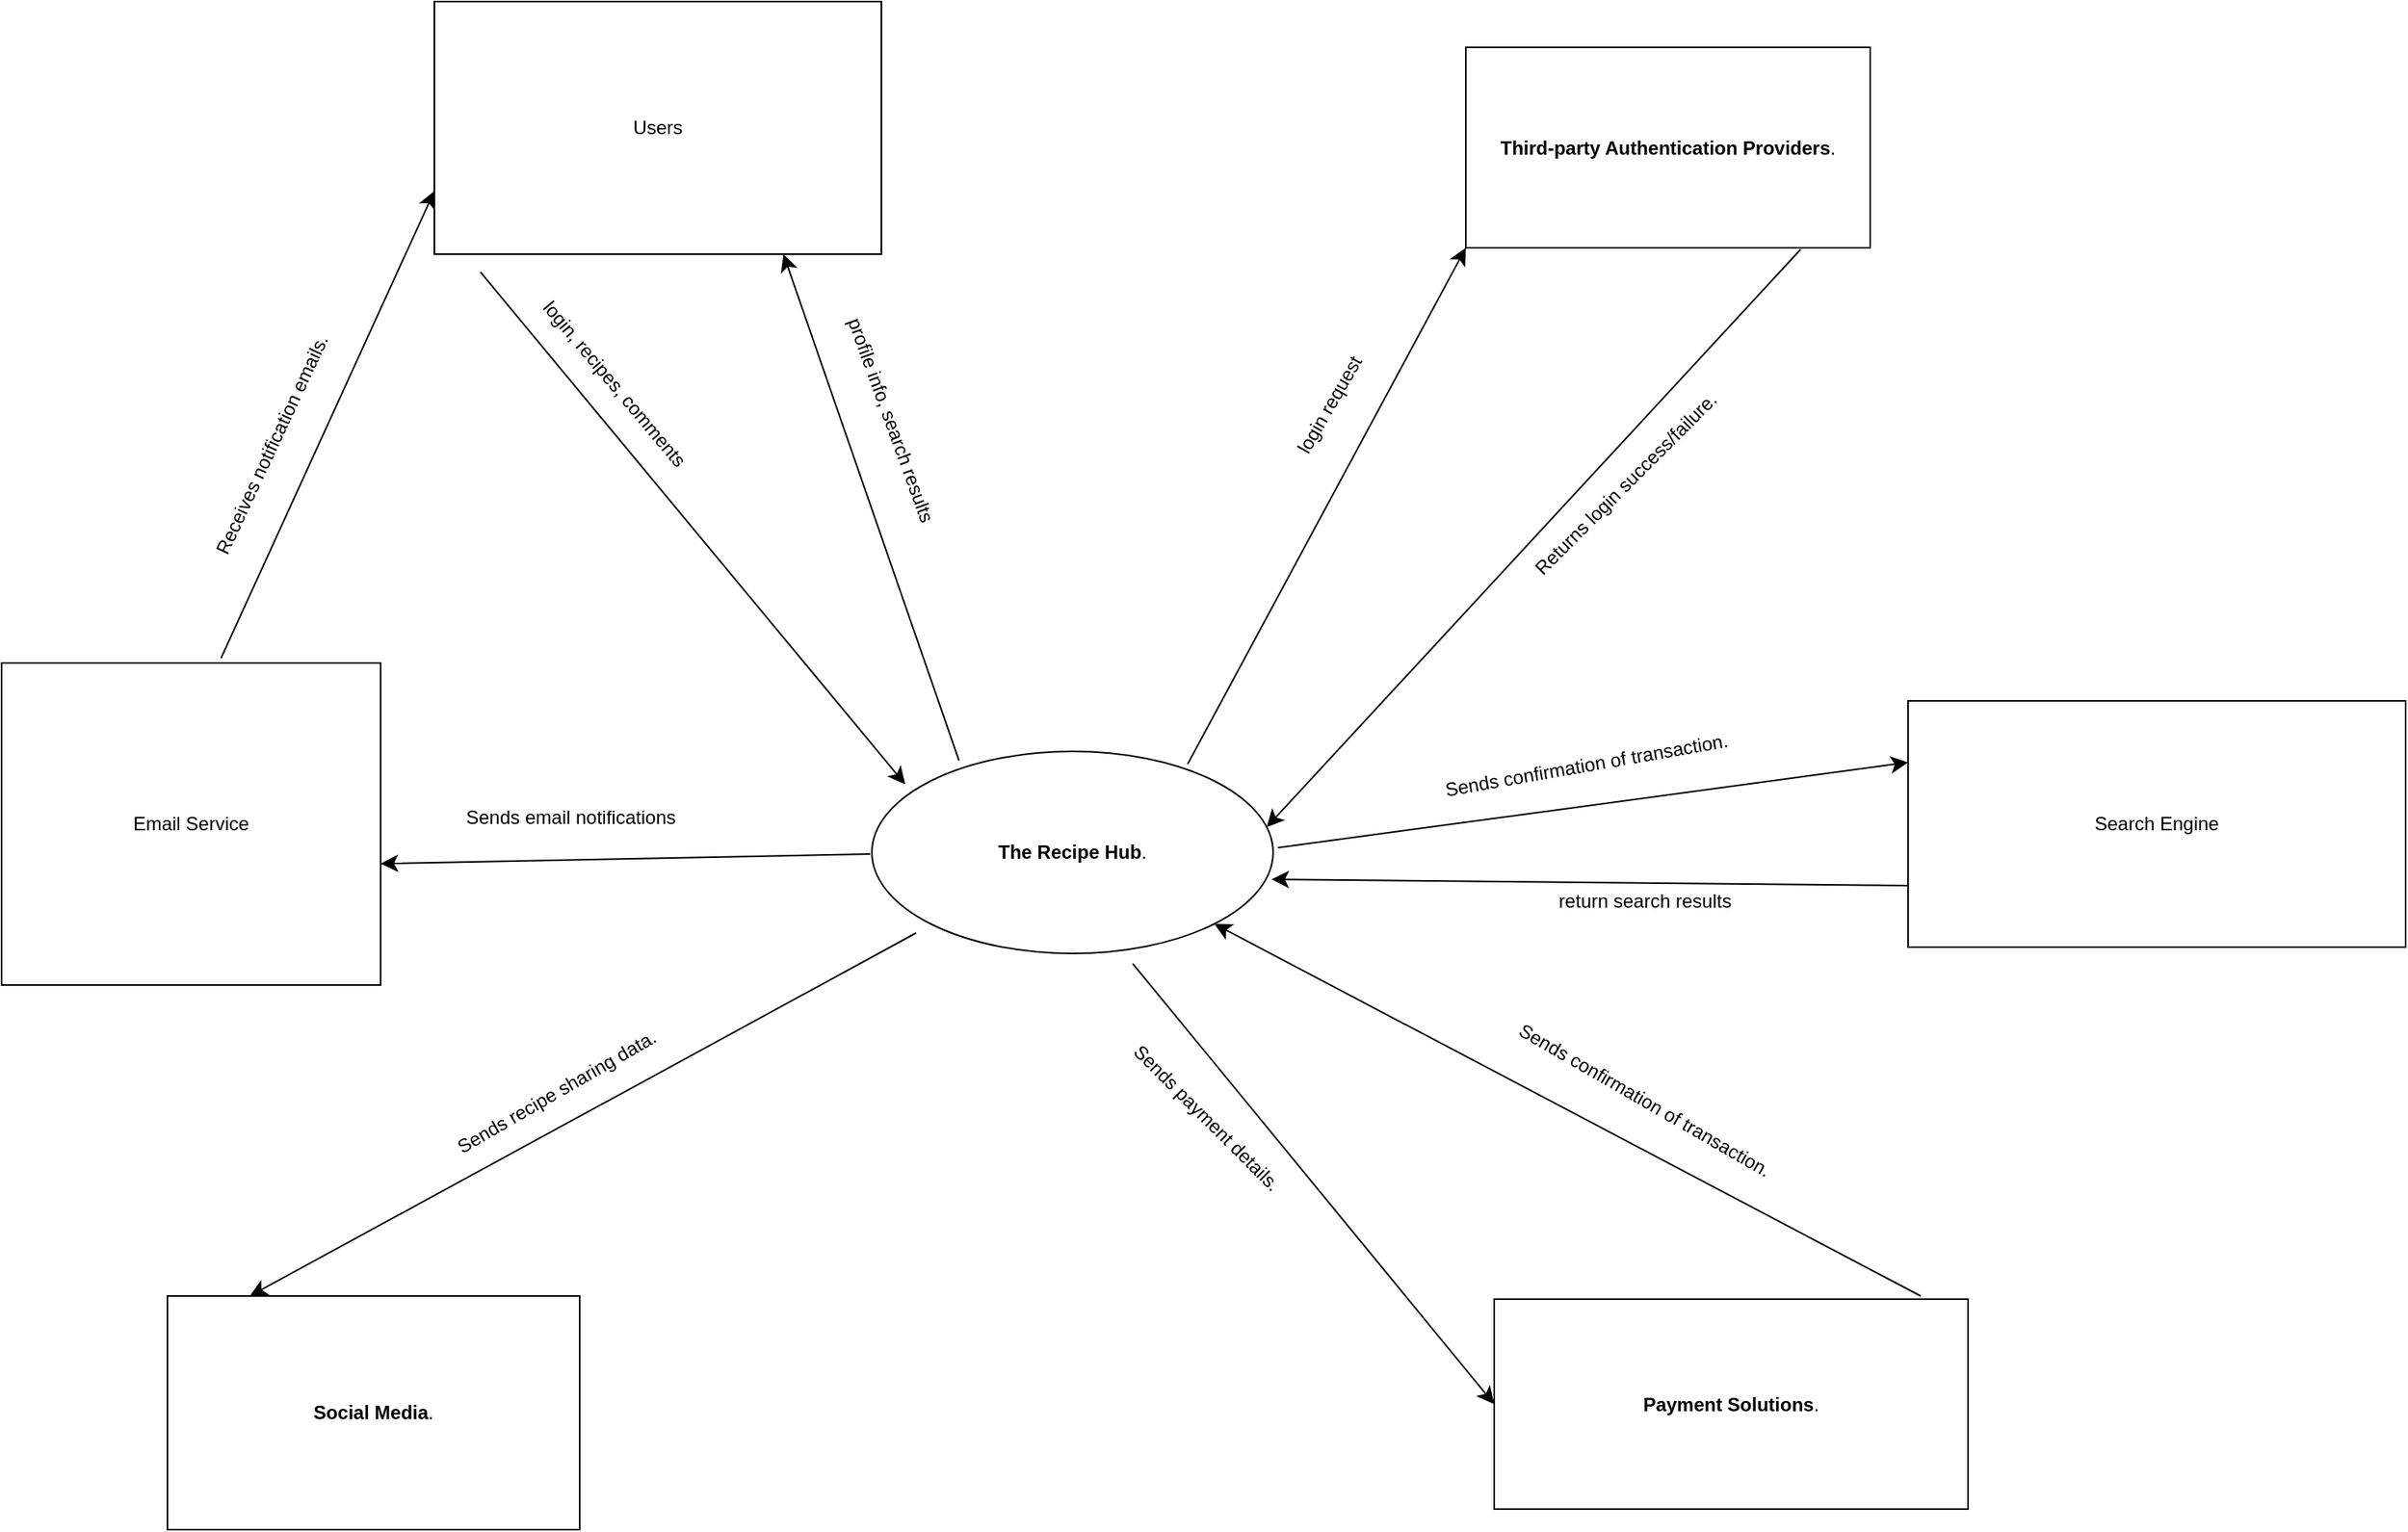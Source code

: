 <mxfile version="24.7.12">
  <diagram name="Page-1" id="NmCDg8uHHaqh0xTIThiI">
    <mxGraphModel dx="2234" dy="1988" grid="0" gridSize="10" guides="1" tooltips="1" connect="1" arrows="1" fold="1" page="0" pageScale="1" pageWidth="850" pageHeight="1100" math="0" shadow="0">
      <root>
        <mxCell id="0" />
        <mxCell id="1" parent="0" />
        <mxCell id="xsqnLpfYKGRckwHzOe4V-1" value="&lt;strong&gt;The Recipe Hub&lt;/strong&gt;." style="ellipse;whiteSpace=wrap;html=1;" vertex="1" parent="1">
          <mxGeometry x="36" y="-509" width="254" height="128" as="geometry" />
        </mxCell>
        <mxCell id="xsqnLpfYKGRckwHzOe4V-2" value="Users" style="rounded=0;whiteSpace=wrap;html=1;" vertex="1" parent="1">
          <mxGeometry x="-241" y="-984" width="283" height="160" as="geometry" />
        </mxCell>
        <mxCell id="xsqnLpfYKGRckwHzOe4V-3" value="&lt;strong&gt;Third-party Authentication Providers&lt;/strong&gt;." style="rounded=0;whiteSpace=wrap;html=1;" vertex="1" parent="1">
          <mxGeometry x="412" y="-955" width="256" height="127" as="geometry" />
        </mxCell>
        <mxCell id="xsqnLpfYKGRckwHzOe4V-4" value="Email Service" style="rounded=0;whiteSpace=wrap;html=1;" vertex="1" parent="1">
          <mxGeometry x="-515" y="-565" width="240" height="204" as="geometry" />
        </mxCell>
        <mxCell id="xsqnLpfYKGRckwHzOe4V-5" value="Search Engine" style="rounded=0;whiteSpace=wrap;html=1;" vertex="1" parent="1">
          <mxGeometry x="692" y="-541" width="315" height="156" as="geometry" />
        </mxCell>
        <mxCell id="xsqnLpfYKGRckwHzOe4V-6" value="&lt;strong&gt;Social Media&lt;/strong&gt;." style="rounded=0;whiteSpace=wrap;html=1;" vertex="1" parent="1">
          <mxGeometry x="-410" y="-164" width="261" height="148" as="geometry" />
        </mxCell>
        <mxCell id="xsqnLpfYKGRckwHzOe4V-7" value="&lt;strong&gt;Payment Solutions&lt;/strong&gt;." style="rounded=0;whiteSpace=wrap;html=1;" vertex="1" parent="1">
          <mxGeometry x="430" y="-162" width="300" height="133" as="geometry" />
        </mxCell>
        <mxCell id="xsqnLpfYKGRckwHzOe4V-9" value="" style="endArrow=classic;html=1;rounded=0;fontSize=12;startSize=8;endSize=8;curved=1;entryX=0.083;entryY=0.163;entryDx=0;entryDy=0;entryPerimeter=0;exitX=0.103;exitY=1.071;exitDx=0;exitDy=0;exitPerimeter=0;" edge="1" parent="1" source="xsqnLpfYKGRckwHzOe4V-2" target="xsqnLpfYKGRckwHzOe4V-1">
          <mxGeometry width="50" height="50" relative="1" as="geometry">
            <mxPoint x="26" y="-630" as="sourcePoint" />
            <mxPoint x="76" y="-680" as="targetPoint" />
          </mxGeometry>
        </mxCell>
        <mxCell id="xsqnLpfYKGRckwHzOe4V-24" value="login, recipes, comments" style="edgeLabel;html=1;align=center;verticalAlign=middle;resizable=0;points=[];fontSize=12;rotation=50;" vertex="1" connectable="0" parent="xsqnLpfYKGRckwHzOe4V-9">
          <mxGeometry x="-0.426" y="2" relative="1" as="geometry">
            <mxPoint x="6" y="-22" as="offset" />
          </mxGeometry>
        </mxCell>
        <mxCell id="xsqnLpfYKGRckwHzOe4V-10" value="" style="endArrow=classic;html=1;rounded=0;fontSize=12;startSize=8;endSize=8;curved=1;entryX=0.788;entryY=0.994;entryDx=0;entryDy=0;entryPerimeter=0;exitX=0.225;exitY=0.038;exitDx=0;exitDy=0;exitPerimeter=0;" edge="1" parent="1">
          <mxGeometry width="50" height="50" relative="1" as="geometry">
            <mxPoint x="91.15" y="-503.176" as="sourcePoint" />
            <mxPoint x="-19.996" y="-824" as="targetPoint" />
          </mxGeometry>
        </mxCell>
        <mxCell id="xsqnLpfYKGRckwHzOe4V-25" value="profile info, search results" style="edgeLabel;html=1;align=center;verticalAlign=middle;resizable=0;points=[];fontSize=12;rotation=70;" vertex="1" connectable="0" parent="xsqnLpfYKGRckwHzOe4V-10">
          <mxGeometry x="0.661" y="-4" relative="1" as="geometry">
            <mxPoint x="45" y="52" as="offset" />
          </mxGeometry>
        </mxCell>
        <mxCell id="xsqnLpfYKGRckwHzOe4V-11" value="" style="endArrow=classic;html=1;rounded=0;fontSize=12;startSize=8;endSize=8;curved=1;entryX=0;entryY=1;entryDx=0;entryDy=0;exitX=0.787;exitY=0.063;exitDx=0;exitDy=0;exitPerimeter=0;" edge="1" parent="1" source="xsqnLpfYKGRckwHzOe4V-1" target="xsqnLpfYKGRckwHzOe4V-3">
          <mxGeometry width="50" height="50" relative="1" as="geometry">
            <mxPoint x="195" y="-466" as="sourcePoint" />
            <mxPoint x="245" y="-516" as="targetPoint" />
          </mxGeometry>
        </mxCell>
        <mxCell id="xsqnLpfYKGRckwHzOe4V-26" value="login request" style="edgeLabel;html=1;align=center;verticalAlign=middle;resizable=0;points=[];fontSize=12;rotation=-60;" vertex="1" connectable="0" parent="xsqnLpfYKGRckwHzOe4V-11">
          <mxGeometry x="0.58" y="3" relative="1" as="geometry">
            <mxPoint x="-47" y="33" as="offset" />
          </mxGeometry>
        </mxCell>
        <mxCell id="xsqnLpfYKGRckwHzOe4V-12" value="" style="endArrow=classic;html=1;rounded=0;fontSize=12;startSize=8;endSize=8;curved=1;entryX=0.984;entryY=0.375;entryDx=0;entryDy=0;entryPerimeter=0;exitX=0.828;exitY=1.008;exitDx=0;exitDy=0;exitPerimeter=0;" edge="1" parent="1" source="xsqnLpfYKGRckwHzOe4V-3" target="xsqnLpfYKGRckwHzOe4V-1">
          <mxGeometry width="50" height="50" relative="1" as="geometry">
            <mxPoint x="480" y="-641" as="sourcePoint" />
            <mxPoint x="396" y="-709" as="targetPoint" />
          </mxGeometry>
        </mxCell>
        <mxCell id="xsqnLpfYKGRckwHzOe4V-27" value="Returns login success/failure." style="edgeLabel;html=1;align=center;verticalAlign=middle;resizable=0;points=[];fontSize=12;rotation=-45;" vertex="1" connectable="0" parent="xsqnLpfYKGRckwHzOe4V-12">
          <mxGeometry x="-0.264" y="3" relative="1" as="geometry">
            <mxPoint x="11" y="12" as="offset" />
          </mxGeometry>
        </mxCell>
        <mxCell id="xsqnLpfYKGRckwHzOe4V-13" value="" style="endArrow=classic;html=1;rounded=0;fontSize=12;startSize=8;endSize=8;curved=1;entryX=1;entryY=0.623;entryDx=0;entryDy=0;entryPerimeter=0;" edge="1" parent="1" target="xsqnLpfYKGRckwHzOe4V-4">
          <mxGeometry width="50" height="50" relative="1" as="geometry">
            <mxPoint x="35" y="-444" as="sourcePoint" />
            <mxPoint x="-135" y="-426" as="targetPoint" />
          </mxGeometry>
        </mxCell>
        <mxCell id="xsqnLpfYKGRckwHzOe4V-28" value="Sends email notifications" style="edgeLabel;html=1;align=center;verticalAlign=middle;resizable=0;points=[];fontSize=12;" vertex="1" connectable="0" parent="xsqnLpfYKGRckwHzOe4V-13">
          <mxGeometry x="0.212" y="-6" relative="1" as="geometry">
            <mxPoint x="-2" y="-21" as="offset" />
          </mxGeometry>
        </mxCell>
        <mxCell id="xsqnLpfYKGRckwHzOe4V-14" value="" style="endArrow=classic;html=1;rounded=0;fontSize=12;startSize=8;endSize=8;curved=1;entryX=0;entryY=0.75;entryDx=0;entryDy=0;exitX=0.579;exitY=-0.015;exitDx=0;exitDy=0;exitPerimeter=0;" edge="1" parent="1" source="xsqnLpfYKGRckwHzOe4V-4" target="xsqnLpfYKGRckwHzOe4V-2">
          <mxGeometry width="50" height="50" relative="1" as="geometry">
            <mxPoint x="-202" y="-471" as="sourcePoint" />
            <mxPoint x="-152" y="-521" as="targetPoint" />
          </mxGeometry>
        </mxCell>
        <mxCell id="xsqnLpfYKGRckwHzOe4V-29" value=" Receives notification emails." style="edgeLabel;html=1;align=center;verticalAlign=middle;resizable=0;points=[];fontSize=12;rotation=-65;" vertex="1" connectable="0" parent="xsqnLpfYKGRckwHzOe4V-14">
          <mxGeometry x="0.368" y="6" relative="1" as="geometry">
            <mxPoint x="-55" y="70" as="offset" />
          </mxGeometry>
        </mxCell>
        <mxCell id="xsqnLpfYKGRckwHzOe4V-15" value="" style="endArrow=classic;html=1;rounded=0;fontSize=12;startSize=8;endSize=8;curved=1;entryX=0.2;entryY=0;entryDx=0;entryDy=0;entryPerimeter=0;" edge="1" parent="1" target="xsqnLpfYKGRckwHzOe4V-6">
          <mxGeometry width="50" height="50" relative="1" as="geometry">
            <mxPoint x="64" y="-394" as="sourcePoint" />
            <mxPoint x="66" y="-320" as="targetPoint" />
          </mxGeometry>
        </mxCell>
        <mxCell id="xsqnLpfYKGRckwHzOe4V-30" value="Sends recipe sharing data." style="edgeLabel;html=1;align=center;verticalAlign=middle;resizable=0;points=[];fontSize=12;rotation=-30;" vertex="1" connectable="0" parent="xsqnLpfYKGRckwHzOe4V-15">
          <mxGeometry x="-0.267" y="5" relative="1" as="geometry">
            <mxPoint x="-76" y="12" as="offset" />
          </mxGeometry>
        </mxCell>
        <mxCell id="xsqnLpfYKGRckwHzOe4V-16" value="" style="endArrow=classic;html=1;rounded=0;fontSize=12;startSize=8;endSize=8;curved=1;exitX=0.65;exitY=1.05;exitDx=0;exitDy=0;exitPerimeter=0;entryX=0;entryY=0.5;entryDx=0;entryDy=0;" edge="1" parent="1" source="xsqnLpfYKGRckwHzOe4V-1" target="xsqnLpfYKGRckwHzOe4V-7">
          <mxGeometry width="50" height="50" relative="1" as="geometry">
            <mxPoint x="175" y="-351" as="sourcePoint" />
            <mxPoint x="257" y="-203" as="targetPoint" />
          </mxGeometry>
        </mxCell>
        <mxCell id="xsqnLpfYKGRckwHzOe4V-31" value=" Sends payment details." style="edgeLabel;html=1;align=center;verticalAlign=middle;resizable=0;points=[];fontSize=12;rotation=45;" vertex="1" connectable="0" parent="xsqnLpfYKGRckwHzOe4V-16">
          <mxGeometry x="-0.302" y="1" relative="1" as="geometry">
            <mxPoint x="-34" as="offset" />
          </mxGeometry>
        </mxCell>
        <mxCell id="xsqnLpfYKGRckwHzOe4V-17" value="" style="endArrow=classic;html=1;rounded=0;fontSize=12;startSize=8;endSize=8;curved=1;entryX=1;entryY=1;entryDx=0;entryDy=0;" edge="1" parent="1" target="xsqnLpfYKGRckwHzOe4V-1">
          <mxGeometry width="50" height="50" relative="1" as="geometry">
            <mxPoint x="700" y="-164" as="sourcePoint" />
            <mxPoint x="350" y="-251" as="targetPoint" />
          </mxGeometry>
        </mxCell>
        <mxCell id="xsqnLpfYKGRckwHzOe4V-32" value=" Sends confirmation of transaction." style="edgeLabel;html=1;align=center;verticalAlign=middle;resizable=0;points=[];fontSize=12;rotation=30;" vertex="1" connectable="0" parent="xsqnLpfYKGRckwHzOe4V-17">
          <mxGeometry x="-0.082" y="4" relative="1" as="geometry">
            <mxPoint x="32" y="-20" as="offset" />
          </mxGeometry>
        </mxCell>
        <mxCell id="xsqnLpfYKGRckwHzOe4V-19" value="" style="endArrow=classic;html=1;rounded=0;fontSize=12;startSize=8;endSize=8;curved=1;entryX=0;entryY=0.25;entryDx=0;entryDy=0;" edge="1" parent="1" target="xsqnLpfYKGRckwHzOe4V-5">
          <mxGeometry width="50" height="50" relative="1" as="geometry">
            <mxPoint x="293" y="-448" as="sourcePoint" />
            <mxPoint x="266" y="-483" as="targetPoint" />
          </mxGeometry>
        </mxCell>
        <mxCell id="xsqnLpfYKGRckwHzOe4V-33" value=" Sends confirmation of transaction." style="edgeLabel;html=1;align=center;verticalAlign=middle;resizable=0;points=[];fontSize=12;rotation=-10;" vertex="1" connectable="0" parent="xsqnLpfYKGRckwHzOe4V-19">
          <mxGeometry x="0.198" y="8" relative="1" as="geometry">
            <mxPoint x="-43" y="-12" as="offset" />
          </mxGeometry>
        </mxCell>
        <mxCell id="xsqnLpfYKGRckwHzOe4V-20" value="" style="endArrow=classic;html=1;rounded=0;fontSize=12;startSize=8;endSize=8;curved=1;entryX=0.996;entryY=0.633;entryDx=0;entryDy=0;entryPerimeter=0;exitX=0;exitY=0.75;exitDx=0;exitDy=0;" edge="1" parent="1" source="xsqnLpfYKGRckwHzOe4V-5" target="xsqnLpfYKGRckwHzOe4V-1">
          <mxGeometry width="50" height="50" relative="1" as="geometry">
            <mxPoint x="528" y="-369" as="sourcePoint" />
            <mxPoint x="424" y="-451" as="targetPoint" />
          </mxGeometry>
        </mxCell>
        <mxCell id="xsqnLpfYKGRckwHzOe4V-34" value="return search results" style="edgeLabel;html=1;align=center;verticalAlign=middle;resizable=0;points=[];fontSize=12;" vertex="1" connectable="0" parent="xsqnLpfYKGRckwHzOe4V-20">
          <mxGeometry x="-0.171" y="2" relative="1" as="geometry">
            <mxPoint y="9" as="offset" />
          </mxGeometry>
        </mxCell>
      </root>
    </mxGraphModel>
  </diagram>
</mxfile>
